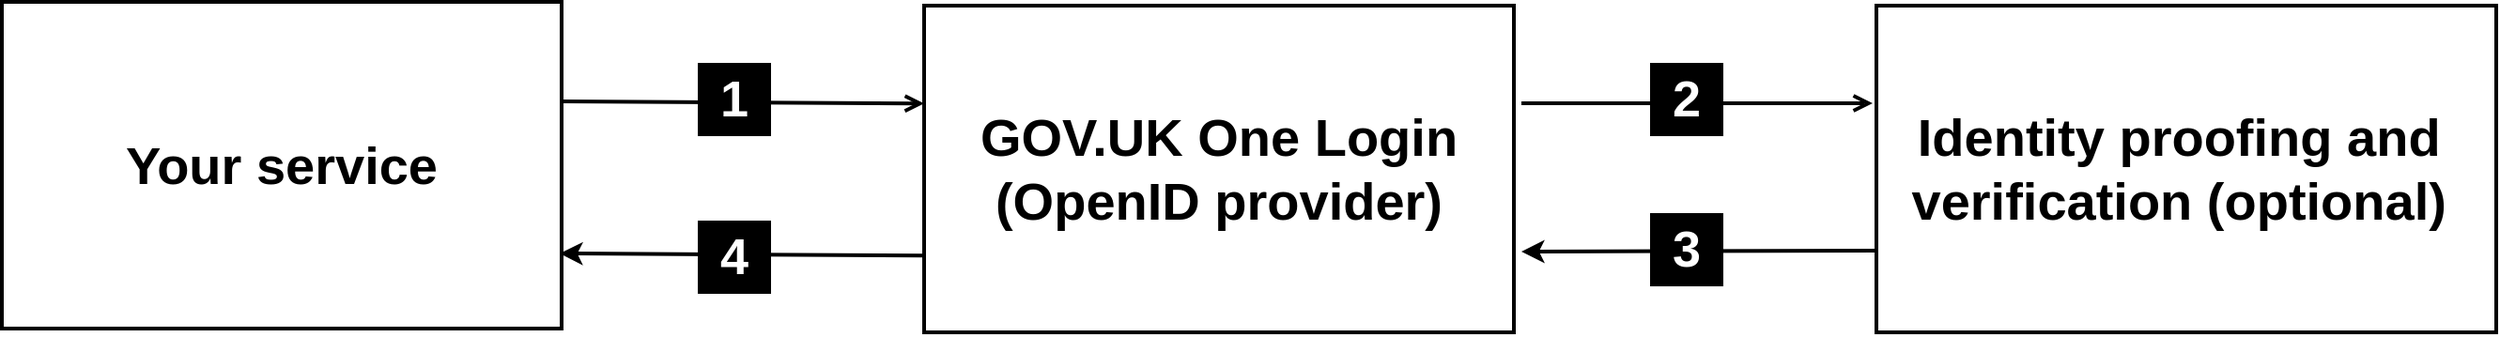 <mxfile version="24.0.4" type="device">
  <diagram name="DIAGRAM" id="j8oaFgjm6Nb8kMEsGDU8">
    <mxGraphModel dx="4059" dy="1814" grid="0" gridSize="10" guides="1" tooltips="1" connect="1" arrows="1" fold="1" page="1" pageScale="1" pageWidth="1169" pageHeight="827" math="0" shadow="0">
      <root>
        <mxCell id="pFAmEnQWEmt9Eg7NFccz-0" />
        <mxCell id="pFAmEnQWEmt9Eg7NFccz-1" value="original" style="" parent="pFAmEnQWEmt9Eg7NFccz-0" visible="0" />
        <mxCell id="pFAmEnQWEmt9Eg7NFccz-2" value="" style="shape=image;verticalLabelPosition=bottom;labelBackgroundColor=default;verticalAlign=top;aspect=fixed;imageAspect=0;image=https://docs.sign-in.service.gov.uk/images/top-level-technical-diagram.svg;" parent="pFAmEnQWEmt9Eg7NFccz-1" vertex="1">
          <mxGeometry x="-638" y="299" width="1330" height="174.01" as="geometry" />
        </mxCell>
        <mxCell id="pFAmEnQWEmt9Eg7NFccz-4" value="new" style="" parent="pFAmEnQWEmt9Eg7NFccz-0" />
        <mxCell id="pFAmEnQWEmt9Eg7NFccz-5" value="Your service" style="rounded=0;whiteSpace=wrap;html=1;fillColor=none;strokeWidth=2;fontSize=28;fontStyle=1" parent="pFAmEnQWEmt9Eg7NFccz-4" vertex="1">
          <mxGeometry x="-642" y="299" width="298" height="174.01" as="geometry" />
        </mxCell>
        <mxCell id="pFAmEnQWEmt9Eg7NFccz-6" value="&lt;font style=&quot;font-size: 28px;&quot;&gt;GOV.UK One Login&lt;br&gt;(OpenID provider)&lt;br&gt;&lt;/font&gt;" style="rounded=0;whiteSpace=wrap;html=1;fillColor=none;strokeWidth=2;fontSize=28;fontStyle=1" parent="pFAmEnQWEmt9Eg7NFccz-4" vertex="1">
          <mxGeometry x="-151" y="301.01" width="314" height="174.01" as="geometry" />
        </mxCell>
        <mxCell id="pFAmEnQWEmt9Eg7NFccz-7" value="Identity proofing and&amp;nbsp;&lt;div&gt;verification (optional)&amp;nbsp;&lt;/div&gt;" style="rounded=0;whiteSpace=wrap;html=1;fillColor=none;strokeWidth=2;fontSize=28;fontStyle=1" parent="pFAmEnQWEmt9Eg7NFccz-4" vertex="1">
          <mxGeometry x="356" y="301.01" width="330" height="174.01" as="geometry" />
        </mxCell>
        <mxCell id="pFAmEnQWEmt9Eg7NFccz-8" value="" style="endArrow=open;html=1;rounded=0;strokeWidth=2;entryX=0;entryY=0.5;entryDx=0;entryDy=0;endFill=0;" parent="pFAmEnQWEmt9Eg7NFccz-4" edge="1">
          <mxGeometry width="50" height="50" relative="1" as="geometry">
            <mxPoint x="-344" y="352.011" as="sourcePoint" />
            <mxPoint x="-151" y="353.145" as="targetPoint" />
          </mxGeometry>
        </mxCell>
        <mxCell id="pFAmEnQWEmt9Eg7NFccz-9" value="&lt;font size=&quot;1&quot; color=&quot;#ffffff&quot;&gt;&lt;b style=&quot;font-size: 27px;&quot;&gt;1&lt;/b&gt;&lt;/font&gt;" style="whiteSpace=wrap;html=1;aspect=fixed;fillColor=#000000;" parent="pFAmEnQWEmt9Eg7NFccz-4" vertex="1">
          <mxGeometry x="-271" y="332.01" width="38" height="38" as="geometry" />
        </mxCell>
        <mxCell id="pFAmEnQWEmt9Eg7NFccz-10" value="" style="endArrow=none;html=1;rounded=0;strokeWidth=2;entryX=0;entryY=0.5;entryDx=0;entryDy=0;endFill=0;startArrow=classic;startFill=1;" parent="pFAmEnQWEmt9Eg7NFccz-4" edge="1">
          <mxGeometry width="50" height="50" relative="1" as="geometry">
            <mxPoint x="-345" y="433.011" as="sourcePoint" />
            <mxPoint x="-152" y="434.145" as="targetPoint" />
          </mxGeometry>
        </mxCell>
        <mxCell id="pFAmEnQWEmt9Eg7NFccz-11" value="" style="endArrow=open;html=1;rounded=0;strokeWidth=2;endFill=0;" parent="pFAmEnQWEmt9Eg7NFccz-4" edge="1">
          <mxGeometry width="50" height="50" relative="1" as="geometry">
            <mxPoint x="167" y="353.01" as="sourcePoint" />
            <mxPoint x="354" y="353.01" as="targetPoint" />
          </mxGeometry>
        </mxCell>
        <mxCell id="pFAmEnQWEmt9Eg7NFccz-12" value="&lt;font color=&quot;#ffffff&quot;&gt;&lt;span style=&quot;font-size: 27px;&quot;&gt;&lt;b&gt;2&lt;/b&gt;&lt;/span&gt;&lt;/font&gt;" style="whiteSpace=wrap;html=1;aspect=fixed;fillColor=#000000;" parent="pFAmEnQWEmt9Eg7NFccz-4" vertex="1">
          <mxGeometry x="236" y="332.01" width="38" height="38" as="geometry" />
        </mxCell>
        <mxCell id="pFAmEnQWEmt9Eg7NFccz-13" value="" style="endArrow=none;html=1;rounded=0;strokeWidth=2;entryX=0;entryY=0.75;entryDx=0;entryDy=0;endFill=0;startArrow=classic;startFill=1;" parent="pFAmEnQWEmt9Eg7NFccz-4" edge="1">
          <mxGeometry width="50" height="50" relative="1" as="geometry">
            <mxPoint x="167" y="432.01" as="sourcePoint" />
            <mxPoint x="356" y="431.517" as="targetPoint" />
          </mxGeometry>
        </mxCell>
        <mxCell id="pFAmEnQWEmt9Eg7NFccz-14" value="&lt;font size=&quot;1&quot; color=&quot;#ffffff&quot;&gt;&lt;b style=&quot;font-size: 27px;&quot;&gt;3&lt;/b&gt;&lt;/font&gt;" style="whiteSpace=wrap;html=1;aspect=fixed;fillColor=#000000;" parent="pFAmEnQWEmt9Eg7NFccz-4" vertex="1">
          <mxGeometry x="236" y="412.01" width="38" height="38" as="geometry" />
        </mxCell>
        <mxCell id="pFAmEnQWEmt9Eg7NFccz-15" value="&lt;font color=&quot;#ffffff&quot;&gt;&lt;span style=&quot;font-size: 27px;&quot;&gt;&lt;b&gt;4&lt;/b&gt;&lt;/span&gt;&lt;/font&gt;" style="whiteSpace=wrap;html=1;aspect=fixed;fillColor=#000000;" parent="pFAmEnQWEmt9Eg7NFccz-4" vertex="1">
          <mxGeometry x="-271" y="416.01" width="38" height="38" as="geometry" />
        </mxCell>
      </root>
    </mxGraphModel>
  </diagram>
</mxfile>
